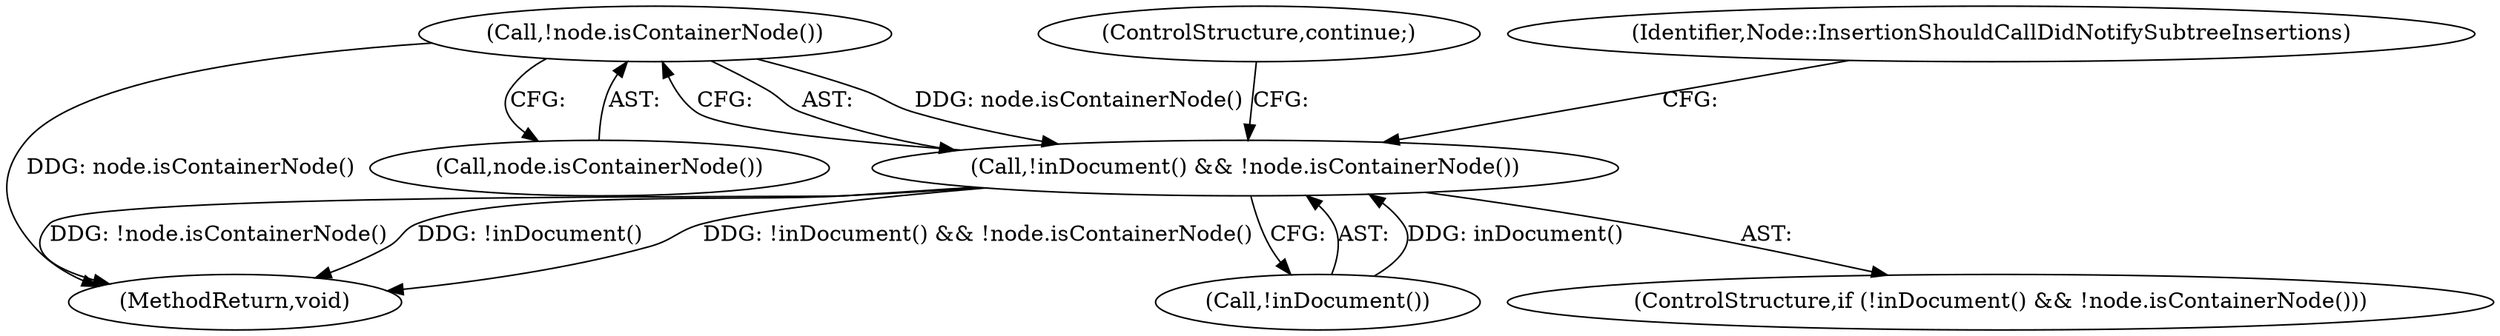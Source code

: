 digraph "1_Chrome_eb4d5d9ab41449b79fcf6f84d8983be2b12bd490@del" {
"1000112" [label="(Call,!node.isContainerNode())"];
"1000109" [label="(Call,!inDocument() && !node.isContainerNode())"];
"1000136" [label="(MethodReturn,void)"];
"1000110" [label="(Call,!inDocument())"];
"1000109" [label="(Call,!inDocument() && !node.isContainerNode())"];
"1000112" [label="(Call,!node.isContainerNode())"];
"1000113" [label="(Call,node.isContainerNode())"];
"1000114" [label="(ControlStructure,continue;)"];
"1000108" [label="(ControlStructure,if (!inDocument() && !node.isContainerNode()))"];
"1000117" [label="(Identifier,Node::InsertionShouldCallDidNotifySubtreeInsertions)"];
"1000112" -> "1000109"  [label="AST: "];
"1000112" -> "1000113"  [label="CFG: "];
"1000113" -> "1000112"  [label="AST: "];
"1000109" -> "1000112"  [label="CFG: "];
"1000112" -> "1000136"  [label="DDG: node.isContainerNode()"];
"1000112" -> "1000109"  [label="DDG: node.isContainerNode()"];
"1000109" -> "1000108"  [label="AST: "];
"1000109" -> "1000110"  [label="CFG: "];
"1000110" -> "1000109"  [label="AST: "];
"1000114" -> "1000109"  [label="CFG: "];
"1000117" -> "1000109"  [label="CFG: "];
"1000109" -> "1000136"  [label="DDG: !inDocument() && !node.isContainerNode()"];
"1000109" -> "1000136"  [label="DDG: !node.isContainerNode()"];
"1000109" -> "1000136"  [label="DDG: !inDocument()"];
"1000110" -> "1000109"  [label="DDG: inDocument()"];
}
